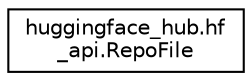 digraph "Graphical Class Hierarchy"
{
 // LATEX_PDF_SIZE
  edge [fontname="Helvetica",fontsize="10",labelfontname="Helvetica",labelfontsize="10"];
  node [fontname="Helvetica",fontsize="10",shape=record];
  rankdir="LR";
  Node0 [label="huggingface_hub.hf\l_api.RepoFile",height=0.2,width=0.4,color="black", fillcolor="white", style="filled",URL="$classhuggingface__hub_1_1hf__api_1_1RepoFile.html",tooltip=" "];
}
